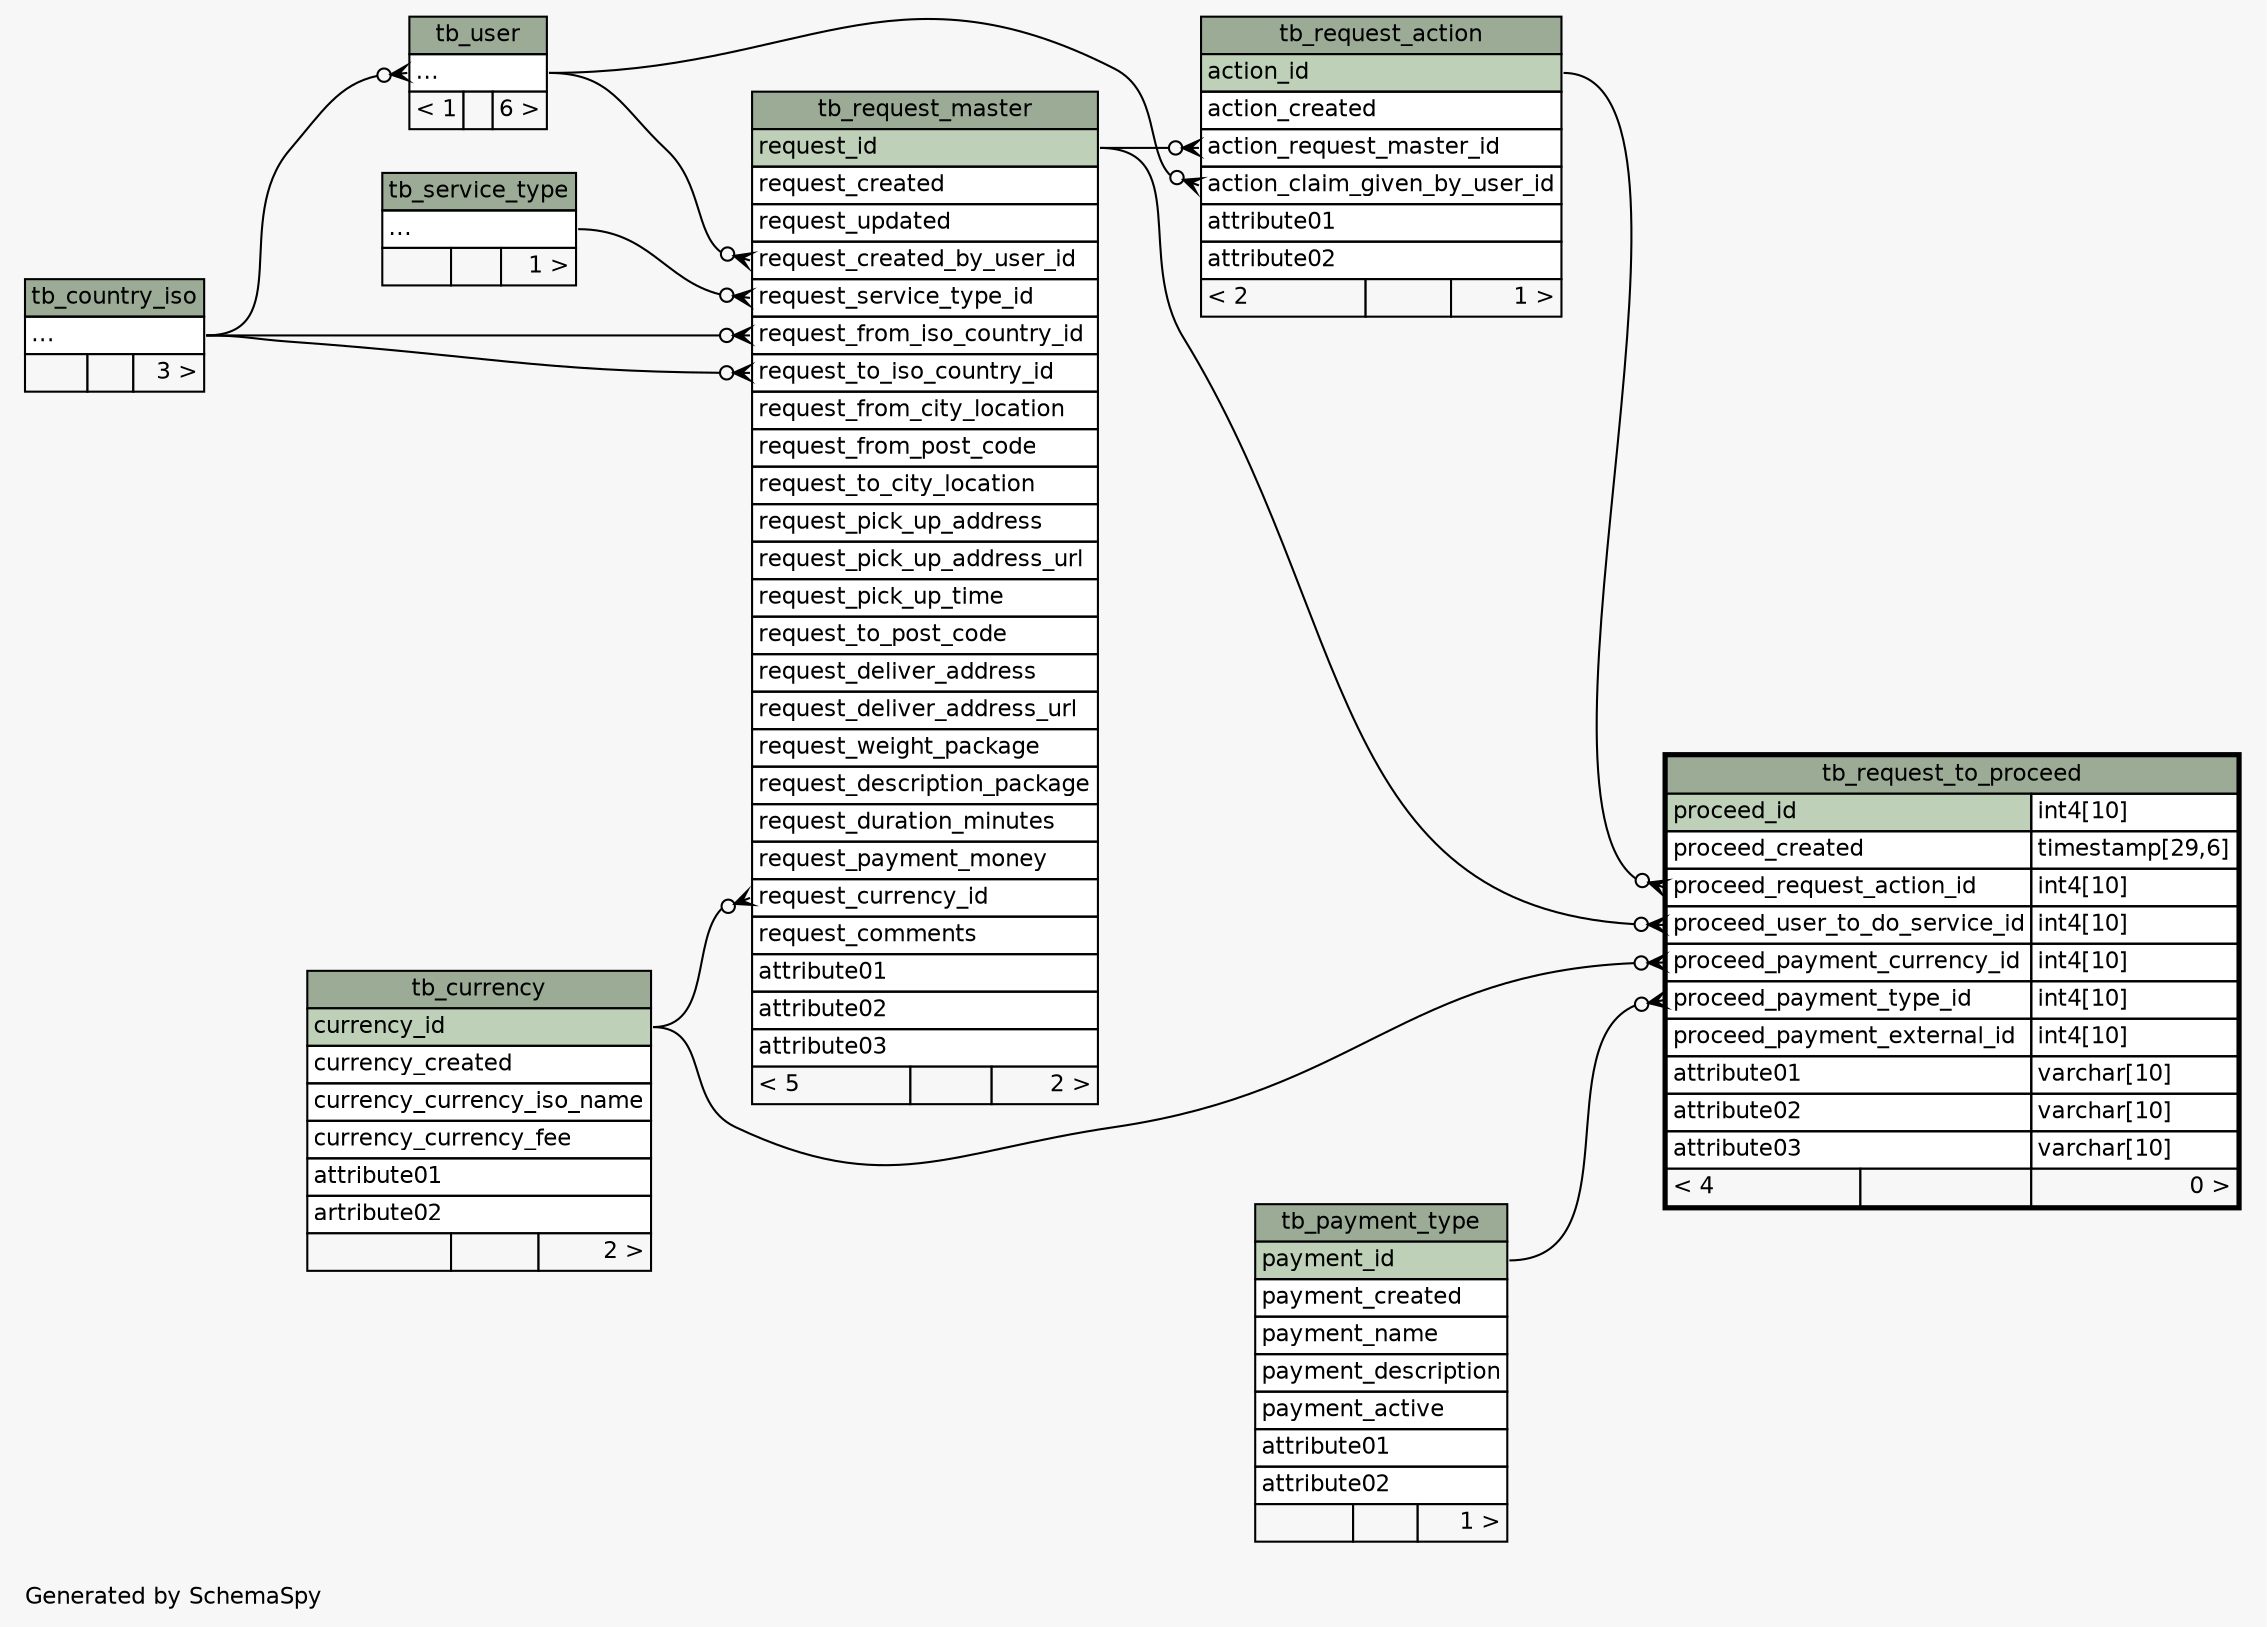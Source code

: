 // dot 2.34.0 on Linux 3.12.1-1-MANJARO
// SchemaSpy rev 590
digraph "twoDegreesRelationshipsDiagram" {
  graph [
    rankdir="RL"
    bgcolor="#f7f7f7"
    label="\nGenerated by SchemaSpy"
    labeljust="l"
    nodesep="0.18"
    ranksep="0.46"
    fontname="Helvetica"
    fontsize="11"
  ];
  node [
    fontname="Helvetica"
    fontsize="11"
    shape="plaintext"
  ];
  edge [
    arrowsize="0.8"
  ];
  "tb_request_action":"action_claim_given_by_user_id":w -> "tb_user":"elipses":e [arrowhead=none dir=back arrowtail=crowodot];
  "tb_request_action":"action_request_master_id":w -> "tb_request_master":"request_id":e [arrowhead=none dir=back arrowtail=crowodot];
  "tb_request_master":"request_created_by_user_id":w -> "tb_user":"elipses":e [arrowhead=none dir=back arrowtail=crowodot];
  "tb_request_master":"request_currency_id":w -> "tb_currency":"currency_id":e [arrowhead=none dir=back arrowtail=crowodot];
  "tb_request_master":"request_from_iso_country_id":w -> "tb_country_iso":"elipses":e [arrowhead=none dir=back arrowtail=crowodot];
  "tb_request_master":"request_service_type_id":w -> "tb_service_type":"elipses":e [arrowhead=none dir=back arrowtail=crowodot];
  "tb_request_master":"request_to_iso_country_id":w -> "tb_country_iso":"elipses":e [arrowhead=none dir=back arrowtail=crowodot];
  "tb_request_to_proceed":"proceed_payment_currency_id":w -> "tb_currency":"currency_id":e [arrowhead=none dir=back arrowtail=crowodot];
  "tb_request_to_proceed":"proceed_payment_type_id":w -> "tb_payment_type":"payment_id":e [arrowhead=none dir=back arrowtail=crowodot];
  "tb_request_to_proceed":"proceed_request_action_id":w -> "tb_request_action":"action_id":e [arrowhead=none dir=back arrowtail=crowodot];
  "tb_request_to_proceed":"proceed_user_to_do_service_id":w -> "tb_request_master":"request_id":e [arrowhead=none dir=back arrowtail=crowodot];
  "tb_user":"elipses":w -> "tb_country_iso":"elipses":e [arrowhead=none dir=back arrowtail=crowodot];
  "tb_country_iso" [
    label=<
    <TABLE BORDER="0" CELLBORDER="1" CELLSPACING="0" BGCOLOR="#ffffff">
      <TR><TD COLSPAN="3" BGCOLOR="#9bab96" ALIGN="CENTER">tb_country_iso</TD></TR>
      <TR><TD PORT="elipses" COLSPAN="3" ALIGN="LEFT">...</TD></TR>
      <TR><TD ALIGN="LEFT" BGCOLOR="#f7f7f7">  </TD><TD ALIGN="RIGHT" BGCOLOR="#f7f7f7">  </TD><TD ALIGN="RIGHT" BGCOLOR="#f7f7f7">3 &gt;</TD></TR>
    </TABLE>>
    URL="tb_country_iso.html"
    tooltip="tb_country_iso"
  ];
  "tb_currency" [
    label=<
    <TABLE BORDER="0" CELLBORDER="1" CELLSPACING="0" BGCOLOR="#ffffff">
      <TR><TD COLSPAN="3" BGCOLOR="#9bab96" ALIGN="CENTER">tb_currency</TD></TR>
      <TR><TD PORT="currency_id" COLSPAN="3" BGCOLOR="#bed1b8" ALIGN="LEFT">currency_id</TD></TR>
      <TR><TD PORT="currency_created" COLSPAN="3" ALIGN="LEFT">currency_created</TD></TR>
      <TR><TD PORT="currency_currency_iso_name" COLSPAN="3" ALIGN="LEFT">currency_currency_iso_name</TD></TR>
      <TR><TD PORT="currency_currency_fee" COLSPAN="3" ALIGN="LEFT">currency_currency_fee</TD></TR>
      <TR><TD PORT="attribute01" COLSPAN="3" ALIGN="LEFT">attribute01</TD></TR>
      <TR><TD PORT="artribute02" COLSPAN="3" ALIGN="LEFT">artribute02</TD></TR>
      <TR><TD ALIGN="LEFT" BGCOLOR="#f7f7f7">  </TD><TD ALIGN="RIGHT" BGCOLOR="#f7f7f7">  </TD><TD ALIGN="RIGHT" BGCOLOR="#f7f7f7">2 &gt;</TD></TR>
    </TABLE>>
    URL="tb_currency.html"
    tooltip="tb_currency"
  ];
  "tb_payment_type" [
    label=<
    <TABLE BORDER="0" CELLBORDER="1" CELLSPACING="0" BGCOLOR="#ffffff">
      <TR><TD COLSPAN="3" BGCOLOR="#9bab96" ALIGN="CENTER">tb_payment_type</TD></TR>
      <TR><TD PORT="payment_id" COLSPAN="3" BGCOLOR="#bed1b8" ALIGN="LEFT">payment_id</TD></TR>
      <TR><TD PORT="payment_created" COLSPAN="3" ALIGN="LEFT">payment_created</TD></TR>
      <TR><TD PORT="payment_name" COLSPAN="3" ALIGN="LEFT">payment_name</TD></TR>
      <TR><TD PORT="payment_description" COLSPAN="3" ALIGN="LEFT">payment_description</TD></TR>
      <TR><TD PORT="payment_active" COLSPAN="3" ALIGN="LEFT">payment_active</TD></TR>
      <TR><TD PORT="attribute01" COLSPAN="3" ALIGN="LEFT">attribute01</TD></TR>
      <TR><TD PORT="attribute02" COLSPAN="3" ALIGN="LEFT">attribute02</TD></TR>
      <TR><TD ALIGN="LEFT" BGCOLOR="#f7f7f7">  </TD><TD ALIGN="RIGHT" BGCOLOR="#f7f7f7">  </TD><TD ALIGN="RIGHT" BGCOLOR="#f7f7f7">1 &gt;</TD></TR>
    </TABLE>>
    URL="tb_payment_type.html"
    tooltip="tb_payment_type"
  ];
  "tb_request_action" [
    label=<
    <TABLE BORDER="0" CELLBORDER="1" CELLSPACING="0" BGCOLOR="#ffffff">
      <TR><TD COLSPAN="3" BGCOLOR="#9bab96" ALIGN="CENTER">tb_request_action</TD></TR>
      <TR><TD PORT="action_id" COLSPAN="3" BGCOLOR="#bed1b8" ALIGN="LEFT">action_id</TD></TR>
      <TR><TD PORT="action_created" COLSPAN="3" ALIGN="LEFT">action_created</TD></TR>
      <TR><TD PORT="action_request_master_id" COLSPAN="3" ALIGN="LEFT">action_request_master_id</TD></TR>
      <TR><TD PORT="action_claim_given_by_user_id" COLSPAN="3" ALIGN="LEFT">action_claim_given_by_user_id</TD></TR>
      <TR><TD PORT="attribute01" COLSPAN="3" ALIGN="LEFT">attribute01</TD></TR>
      <TR><TD PORT="attribute02" COLSPAN="3" ALIGN="LEFT">attribute02</TD></TR>
      <TR><TD ALIGN="LEFT" BGCOLOR="#f7f7f7">&lt; 2</TD><TD ALIGN="RIGHT" BGCOLOR="#f7f7f7">  </TD><TD ALIGN="RIGHT" BGCOLOR="#f7f7f7">1 &gt;</TD></TR>
    </TABLE>>
    URL="tb_request_action.html"
    tooltip="tb_request_action"
  ];
  "tb_request_master" [
    label=<
    <TABLE BORDER="0" CELLBORDER="1" CELLSPACING="0" BGCOLOR="#ffffff">
      <TR><TD COLSPAN="3" BGCOLOR="#9bab96" ALIGN="CENTER">tb_request_master</TD></TR>
      <TR><TD PORT="request_id" COLSPAN="3" BGCOLOR="#bed1b8" ALIGN="LEFT">request_id</TD></TR>
      <TR><TD PORT="request_created" COLSPAN="3" ALIGN="LEFT">request_created</TD></TR>
      <TR><TD PORT="request_updated" COLSPAN="3" ALIGN="LEFT">request_updated</TD></TR>
      <TR><TD PORT="request_created_by_user_id" COLSPAN="3" ALIGN="LEFT">request_created_by_user_id</TD></TR>
      <TR><TD PORT="request_service_type_id" COLSPAN="3" ALIGN="LEFT">request_service_type_id</TD></TR>
      <TR><TD PORT="request_from_iso_country_id" COLSPAN="3" ALIGN="LEFT">request_from_iso_country_id</TD></TR>
      <TR><TD PORT="request_to_iso_country_id" COLSPAN="3" ALIGN="LEFT">request_to_iso_country_id</TD></TR>
      <TR><TD PORT="request_from_city_location" COLSPAN="3" ALIGN="LEFT">request_from_city_location</TD></TR>
      <TR><TD PORT="request_from_post_code" COLSPAN="3" ALIGN="LEFT">request_from_post_code</TD></TR>
      <TR><TD PORT="request_to_city_location" COLSPAN="3" ALIGN="LEFT">request_to_city_location</TD></TR>
      <TR><TD PORT="request_pick_up_address" COLSPAN="3" ALIGN="LEFT">request_pick_up_address</TD></TR>
      <TR><TD PORT="request_pick_up_address_url" COLSPAN="3" ALIGN="LEFT">request_pick_up_address_url</TD></TR>
      <TR><TD PORT="request_pick_up_time" COLSPAN="3" ALIGN="LEFT">request_pick_up_time</TD></TR>
      <TR><TD PORT="request_to_post_code" COLSPAN="3" ALIGN="LEFT">request_to_post_code</TD></TR>
      <TR><TD PORT="request_deliver_address" COLSPAN="3" ALIGN="LEFT">request_deliver_address</TD></TR>
      <TR><TD PORT="request_deliver_address_url" COLSPAN="3" ALIGN="LEFT">request_deliver_address_url</TD></TR>
      <TR><TD PORT="request_weight_package" COLSPAN="3" ALIGN="LEFT">request_weight_package</TD></TR>
      <TR><TD PORT="request_description_package" COLSPAN="3" ALIGN="LEFT">request_description_package</TD></TR>
      <TR><TD PORT="request_duration_minutes" COLSPAN="3" ALIGN="LEFT">request_duration_minutes</TD></TR>
      <TR><TD PORT="request_payment_money" COLSPAN="3" ALIGN="LEFT">request_payment_money</TD></TR>
      <TR><TD PORT="request_currency_id" COLSPAN="3" ALIGN="LEFT">request_currency_id</TD></TR>
      <TR><TD PORT="request_comments" COLSPAN="3" ALIGN="LEFT">request_comments</TD></TR>
      <TR><TD PORT="attribute01" COLSPAN="3" ALIGN="LEFT">attribute01</TD></TR>
      <TR><TD PORT="attribute02" COLSPAN="3" ALIGN="LEFT">attribute02</TD></TR>
      <TR><TD PORT="attribute03" COLSPAN="3" ALIGN="LEFT">attribute03</TD></TR>
      <TR><TD ALIGN="LEFT" BGCOLOR="#f7f7f7">&lt; 5</TD><TD ALIGN="RIGHT" BGCOLOR="#f7f7f7">  </TD><TD ALIGN="RIGHT" BGCOLOR="#f7f7f7">2 &gt;</TD></TR>
    </TABLE>>
    URL="tb_request_master.html"
    tooltip="tb_request_master"
  ];
  "tb_request_to_proceed" [
    label=<
    <TABLE BORDER="2" CELLBORDER="1" CELLSPACING="0" BGCOLOR="#ffffff">
      <TR><TD COLSPAN="3" BGCOLOR="#9bab96" ALIGN="CENTER">tb_request_to_proceed</TD></TR>
      <TR><TD PORT="proceed_id" COLSPAN="2" BGCOLOR="#bed1b8" ALIGN="LEFT">proceed_id</TD><TD PORT="proceed_id.type" ALIGN="LEFT">int4[10]</TD></TR>
      <TR><TD PORT="proceed_created" COLSPAN="2" ALIGN="LEFT">proceed_created</TD><TD PORT="proceed_created.type" ALIGN="LEFT">timestamp[29,6]</TD></TR>
      <TR><TD PORT="proceed_request_action_id" COLSPAN="2" ALIGN="LEFT">proceed_request_action_id</TD><TD PORT="proceed_request_action_id.type" ALIGN="LEFT">int4[10]</TD></TR>
      <TR><TD PORT="proceed_user_to_do_service_id" COLSPAN="2" ALIGN="LEFT">proceed_user_to_do_service_id</TD><TD PORT="proceed_user_to_do_service_id.type" ALIGN="LEFT">int4[10]</TD></TR>
      <TR><TD PORT="proceed_payment_currency_id" COLSPAN="2" ALIGN="LEFT">proceed_payment_currency_id</TD><TD PORT="proceed_payment_currency_id.type" ALIGN="LEFT">int4[10]</TD></TR>
      <TR><TD PORT="proceed_payment_type_id" COLSPAN="2" ALIGN="LEFT">proceed_payment_type_id</TD><TD PORT="proceed_payment_type_id.type" ALIGN="LEFT">int4[10]</TD></TR>
      <TR><TD PORT="proceed_payment_external_id" COLSPAN="2" ALIGN="LEFT">proceed_payment_external_id</TD><TD PORT="proceed_payment_external_id.type" ALIGN="LEFT">int4[10]</TD></TR>
      <TR><TD PORT="attribute01" COLSPAN="2" ALIGN="LEFT">attribute01</TD><TD PORT="attribute01.type" ALIGN="LEFT">varchar[10]</TD></TR>
      <TR><TD PORT="attribute02" COLSPAN="2" ALIGN="LEFT">attribute02</TD><TD PORT="attribute02.type" ALIGN="LEFT">varchar[10]</TD></TR>
      <TR><TD PORT="attribute03" COLSPAN="2" ALIGN="LEFT">attribute03</TD><TD PORT="attribute03.type" ALIGN="LEFT">varchar[10]</TD></TR>
      <TR><TD ALIGN="LEFT" BGCOLOR="#f7f7f7">&lt; 4</TD><TD ALIGN="RIGHT" BGCOLOR="#f7f7f7">  </TD><TD ALIGN="RIGHT" BGCOLOR="#f7f7f7">0 &gt;</TD></TR>
    </TABLE>>
    URL="tb_request_to_proceed.html"
    tooltip="tb_request_to_proceed"
  ];
  "tb_service_type" [
    label=<
    <TABLE BORDER="0" CELLBORDER="1" CELLSPACING="0" BGCOLOR="#ffffff">
      <TR><TD COLSPAN="3" BGCOLOR="#9bab96" ALIGN="CENTER">tb_service_type</TD></TR>
      <TR><TD PORT="elipses" COLSPAN="3" ALIGN="LEFT">...</TD></TR>
      <TR><TD ALIGN="LEFT" BGCOLOR="#f7f7f7">  </TD><TD ALIGN="RIGHT" BGCOLOR="#f7f7f7">  </TD><TD ALIGN="RIGHT" BGCOLOR="#f7f7f7">1 &gt;</TD></TR>
    </TABLE>>
    URL="tb_service_type.html"
    tooltip="tb_service_type"
  ];
  "tb_user" [
    label=<
    <TABLE BORDER="0" CELLBORDER="1" CELLSPACING="0" BGCOLOR="#ffffff">
      <TR><TD COLSPAN="3" BGCOLOR="#9bab96" ALIGN="CENTER">tb_user</TD></TR>
      <TR><TD PORT="elipses" COLSPAN="3" ALIGN="LEFT">...</TD></TR>
      <TR><TD ALIGN="LEFT" BGCOLOR="#f7f7f7">&lt; 1</TD><TD ALIGN="RIGHT" BGCOLOR="#f7f7f7">  </TD><TD ALIGN="RIGHT" BGCOLOR="#f7f7f7">6 &gt;</TD></TR>
    </TABLE>>
    URL="tb_user.html"
    tooltip="tb_user"
  ];
}
